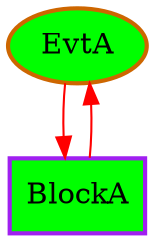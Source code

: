 digraph G {
node [style     = "filled", fillcolor = "white", color = "black"]
EvtA[cpu="0", flags="0x00002102", type="tmsg", toffs="0", pattern="A", patentry="true", patexit="false", beamproc="undefined", bpentry="false", bpexit="false", fid="1", gid="5", evtno="15", beamin="0", bpcstart="0", sid="2", bpid="8", reqnobeam="0", vacc="0", id="0x100500f000200200", par="0x0000000000000001", tef="0", shape     = "oval", fillcolor = "green", penwidth=2, color = "darkorange3"];
BlockA[cpu="0", flags="0x00108107", type="block", tperiod="100000000", pattern="A", patentry="false", patexit="true", beamproc="undefined", bpentry="false", bpexit="false", qlo="true", qhi="false", qil="false", shape     = "rectangle", fillcolor = "green", penwidth=2, color = "purple"];
BlockA->EvtA [type="defdst", color = "red"];
EvtA->BlockA [type="defdst", color = "red"];
}
